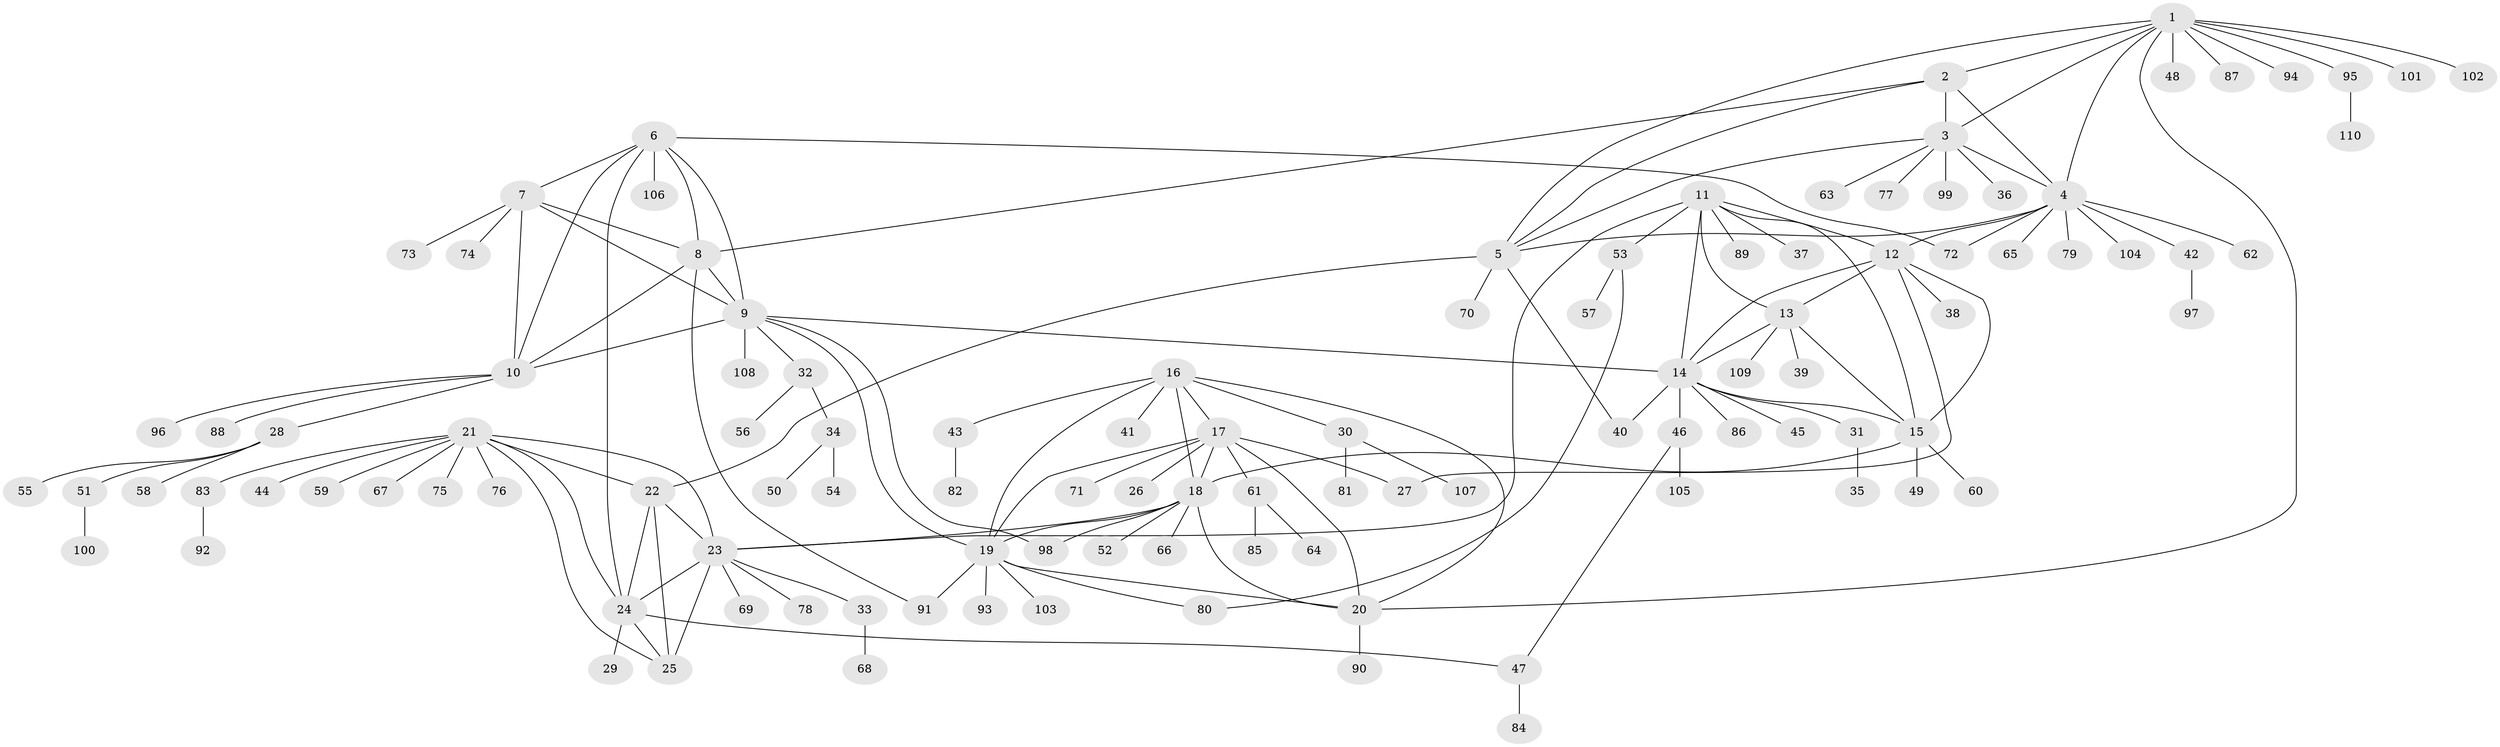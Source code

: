 // Generated by graph-tools (version 1.1) at 2025/54/03/09/25 04:54:41]
// undirected, 110 vertices, 152 edges
graph export_dot {
graph [start="1"]
  node [color=gray90,style=filled];
  1;
  2;
  3;
  4;
  5;
  6;
  7;
  8;
  9;
  10;
  11;
  12;
  13;
  14;
  15;
  16;
  17;
  18;
  19;
  20;
  21;
  22;
  23;
  24;
  25;
  26;
  27;
  28;
  29;
  30;
  31;
  32;
  33;
  34;
  35;
  36;
  37;
  38;
  39;
  40;
  41;
  42;
  43;
  44;
  45;
  46;
  47;
  48;
  49;
  50;
  51;
  52;
  53;
  54;
  55;
  56;
  57;
  58;
  59;
  60;
  61;
  62;
  63;
  64;
  65;
  66;
  67;
  68;
  69;
  70;
  71;
  72;
  73;
  74;
  75;
  76;
  77;
  78;
  79;
  80;
  81;
  82;
  83;
  84;
  85;
  86;
  87;
  88;
  89;
  90;
  91;
  92;
  93;
  94;
  95;
  96;
  97;
  98;
  99;
  100;
  101;
  102;
  103;
  104;
  105;
  106;
  107;
  108;
  109;
  110;
  1 -- 2;
  1 -- 3;
  1 -- 4;
  1 -- 5;
  1 -- 20;
  1 -- 48;
  1 -- 87;
  1 -- 94;
  1 -- 95;
  1 -- 101;
  1 -- 102;
  2 -- 3;
  2 -- 4;
  2 -- 5;
  2 -- 8;
  3 -- 4;
  3 -- 5;
  3 -- 36;
  3 -- 63;
  3 -- 77;
  3 -- 99;
  4 -- 5;
  4 -- 12;
  4 -- 42;
  4 -- 62;
  4 -- 65;
  4 -- 72;
  4 -- 79;
  4 -- 104;
  5 -- 22;
  5 -- 40;
  5 -- 70;
  6 -- 7;
  6 -- 8;
  6 -- 9;
  6 -- 10;
  6 -- 24;
  6 -- 72;
  6 -- 106;
  7 -- 8;
  7 -- 9;
  7 -- 10;
  7 -- 73;
  7 -- 74;
  8 -- 9;
  8 -- 10;
  8 -- 91;
  9 -- 10;
  9 -- 14;
  9 -- 19;
  9 -- 32;
  9 -- 98;
  9 -- 108;
  10 -- 28;
  10 -- 88;
  10 -- 96;
  11 -- 12;
  11 -- 13;
  11 -- 14;
  11 -- 15;
  11 -- 23;
  11 -- 37;
  11 -- 53;
  11 -- 89;
  12 -- 13;
  12 -- 14;
  12 -- 15;
  12 -- 27;
  12 -- 38;
  13 -- 14;
  13 -- 15;
  13 -- 39;
  13 -- 109;
  14 -- 15;
  14 -- 31;
  14 -- 40;
  14 -- 45;
  14 -- 46;
  14 -- 86;
  15 -- 18;
  15 -- 49;
  15 -- 60;
  16 -- 17;
  16 -- 18;
  16 -- 19;
  16 -- 20;
  16 -- 30;
  16 -- 41;
  16 -- 43;
  17 -- 18;
  17 -- 19;
  17 -- 20;
  17 -- 26;
  17 -- 27;
  17 -- 61;
  17 -- 71;
  18 -- 19;
  18 -- 20;
  18 -- 23;
  18 -- 52;
  18 -- 66;
  18 -- 98;
  19 -- 20;
  19 -- 80;
  19 -- 91;
  19 -- 93;
  19 -- 103;
  20 -- 90;
  21 -- 22;
  21 -- 23;
  21 -- 24;
  21 -- 25;
  21 -- 44;
  21 -- 59;
  21 -- 67;
  21 -- 75;
  21 -- 76;
  21 -- 83;
  22 -- 23;
  22 -- 24;
  22 -- 25;
  23 -- 24;
  23 -- 25;
  23 -- 33;
  23 -- 69;
  23 -- 78;
  24 -- 25;
  24 -- 29;
  24 -- 47;
  28 -- 51;
  28 -- 55;
  28 -- 58;
  30 -- 81;
  30 -- 107;
  31 -- 35;
  32 -- 34;
  32 -- 56;
  33 -- 68;
  34 -- 50;
  34 -- 54;
  42 -- 97;
  43 -- 82;
  46 -- 47;
  46 -- 105;
  47 -- 84;
  51 -- 100;
  53 -- 57;
  53 -- 80;
  61 -- 64;
  61 -- 85;
  83 -- 92;
  95 -- 110;
}
